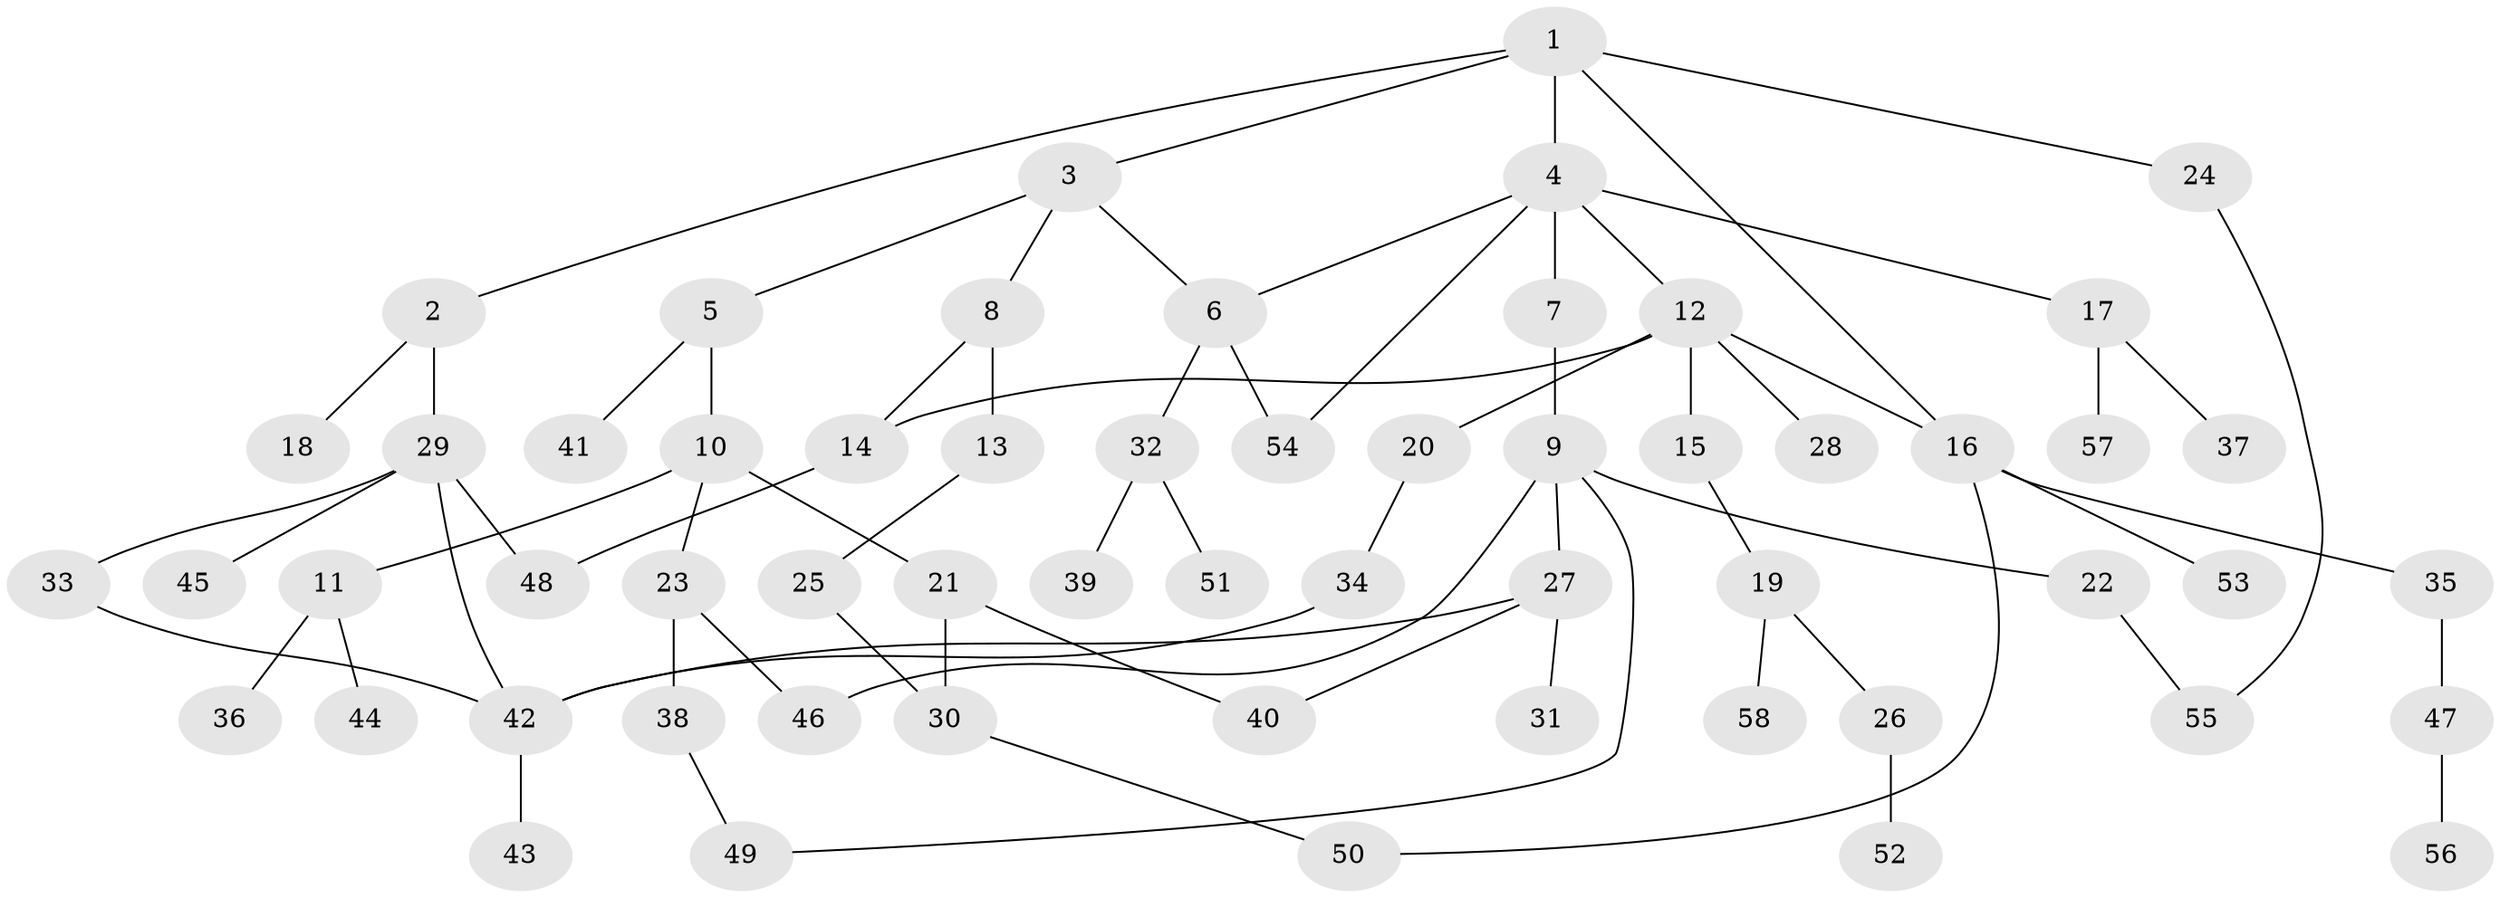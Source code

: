 // Generated by graph-tools (version 1.1) at 2025/13/03/09/25 04:13:35]
// undirected, 58 vertices, 71 edges
graph export_dot {
graph [start="1"]
  node [color=gray90,style=filled];
  1;
  2;
  3;
  4;
  5;
  6;
  7;
  8;
  9;
  10;
  11;
  12;
  13;
  14;
  15;
  16;
  17;
  18;
  19;
  20;
  21;
  22;
  23;
  24;
  25;
  26;
  27;
  28;
  29;
  30;
  31;
  32;
  33;
  34;
  35;
  36;
  37;
  38;
  39;
  40;
  41;
  42;
  43;
  44;
  45;
  46;
  47;
  48;
  49;
  50;
  51;
  52;
  53;
  54;
  55;
  56;
  57;
  58;
  1 -- 2;
  1 -- 3;
  1 -- 4;
  1 -- 16;
  1 -- 24;
  2 -- 18;
  2 -- 29;
  3 -- 5;
  3 -- 8;
  3 -- 6;
  4 -- 6;
  4 -- 7;
  4 -- 12;
  4 -- 17;
  4 -- 54;
  5 -- 10;
  5 -- 41;
  6 -- 32;
  6 -- 54;
  7 -- 9;
  8 -- 13;
  8 -- 14;
  9 -- 22;
  9 -- 27;
  9 -- 49;
  9 -- 46;
  10 -- 11;
  10 -- 21;
  10 -- 23;
  11 -- 36;
  11 -- 44;
  12 -- 15;
  12 -- 20;
  12 -- 28;
  12 -- 14;
  12 -- 16;
  13 -- 25;
  14 -- 48;
  15 -- 19;
  16 -- 35;
  16 -- 50;
  16 -- 53;
  17 -- 37;
  17 -- 57;
  19 -- 26;
  19 -- 58;
  20 -- 34;
  21 -- 40;
  21 -- 30;
  22 -- 55;
  23 -- 38;
  23 -- 46;
  24 -- 55;
  25 -- 30;
  26 -- 52;
  27 -- 31;
  27 -- 42;
  27 -- 40;
  29 -- 33;
  29 -- 45;
  29 -- 48;
  29 -- 42;
  30 -- 50;
  32 -- 39;
  32 -- 51;
  33 -- 42;
  34 -- 42;
  35 -- 47;
  38 -- 49;
  42 -- 43;
  47 -- 56;
}
